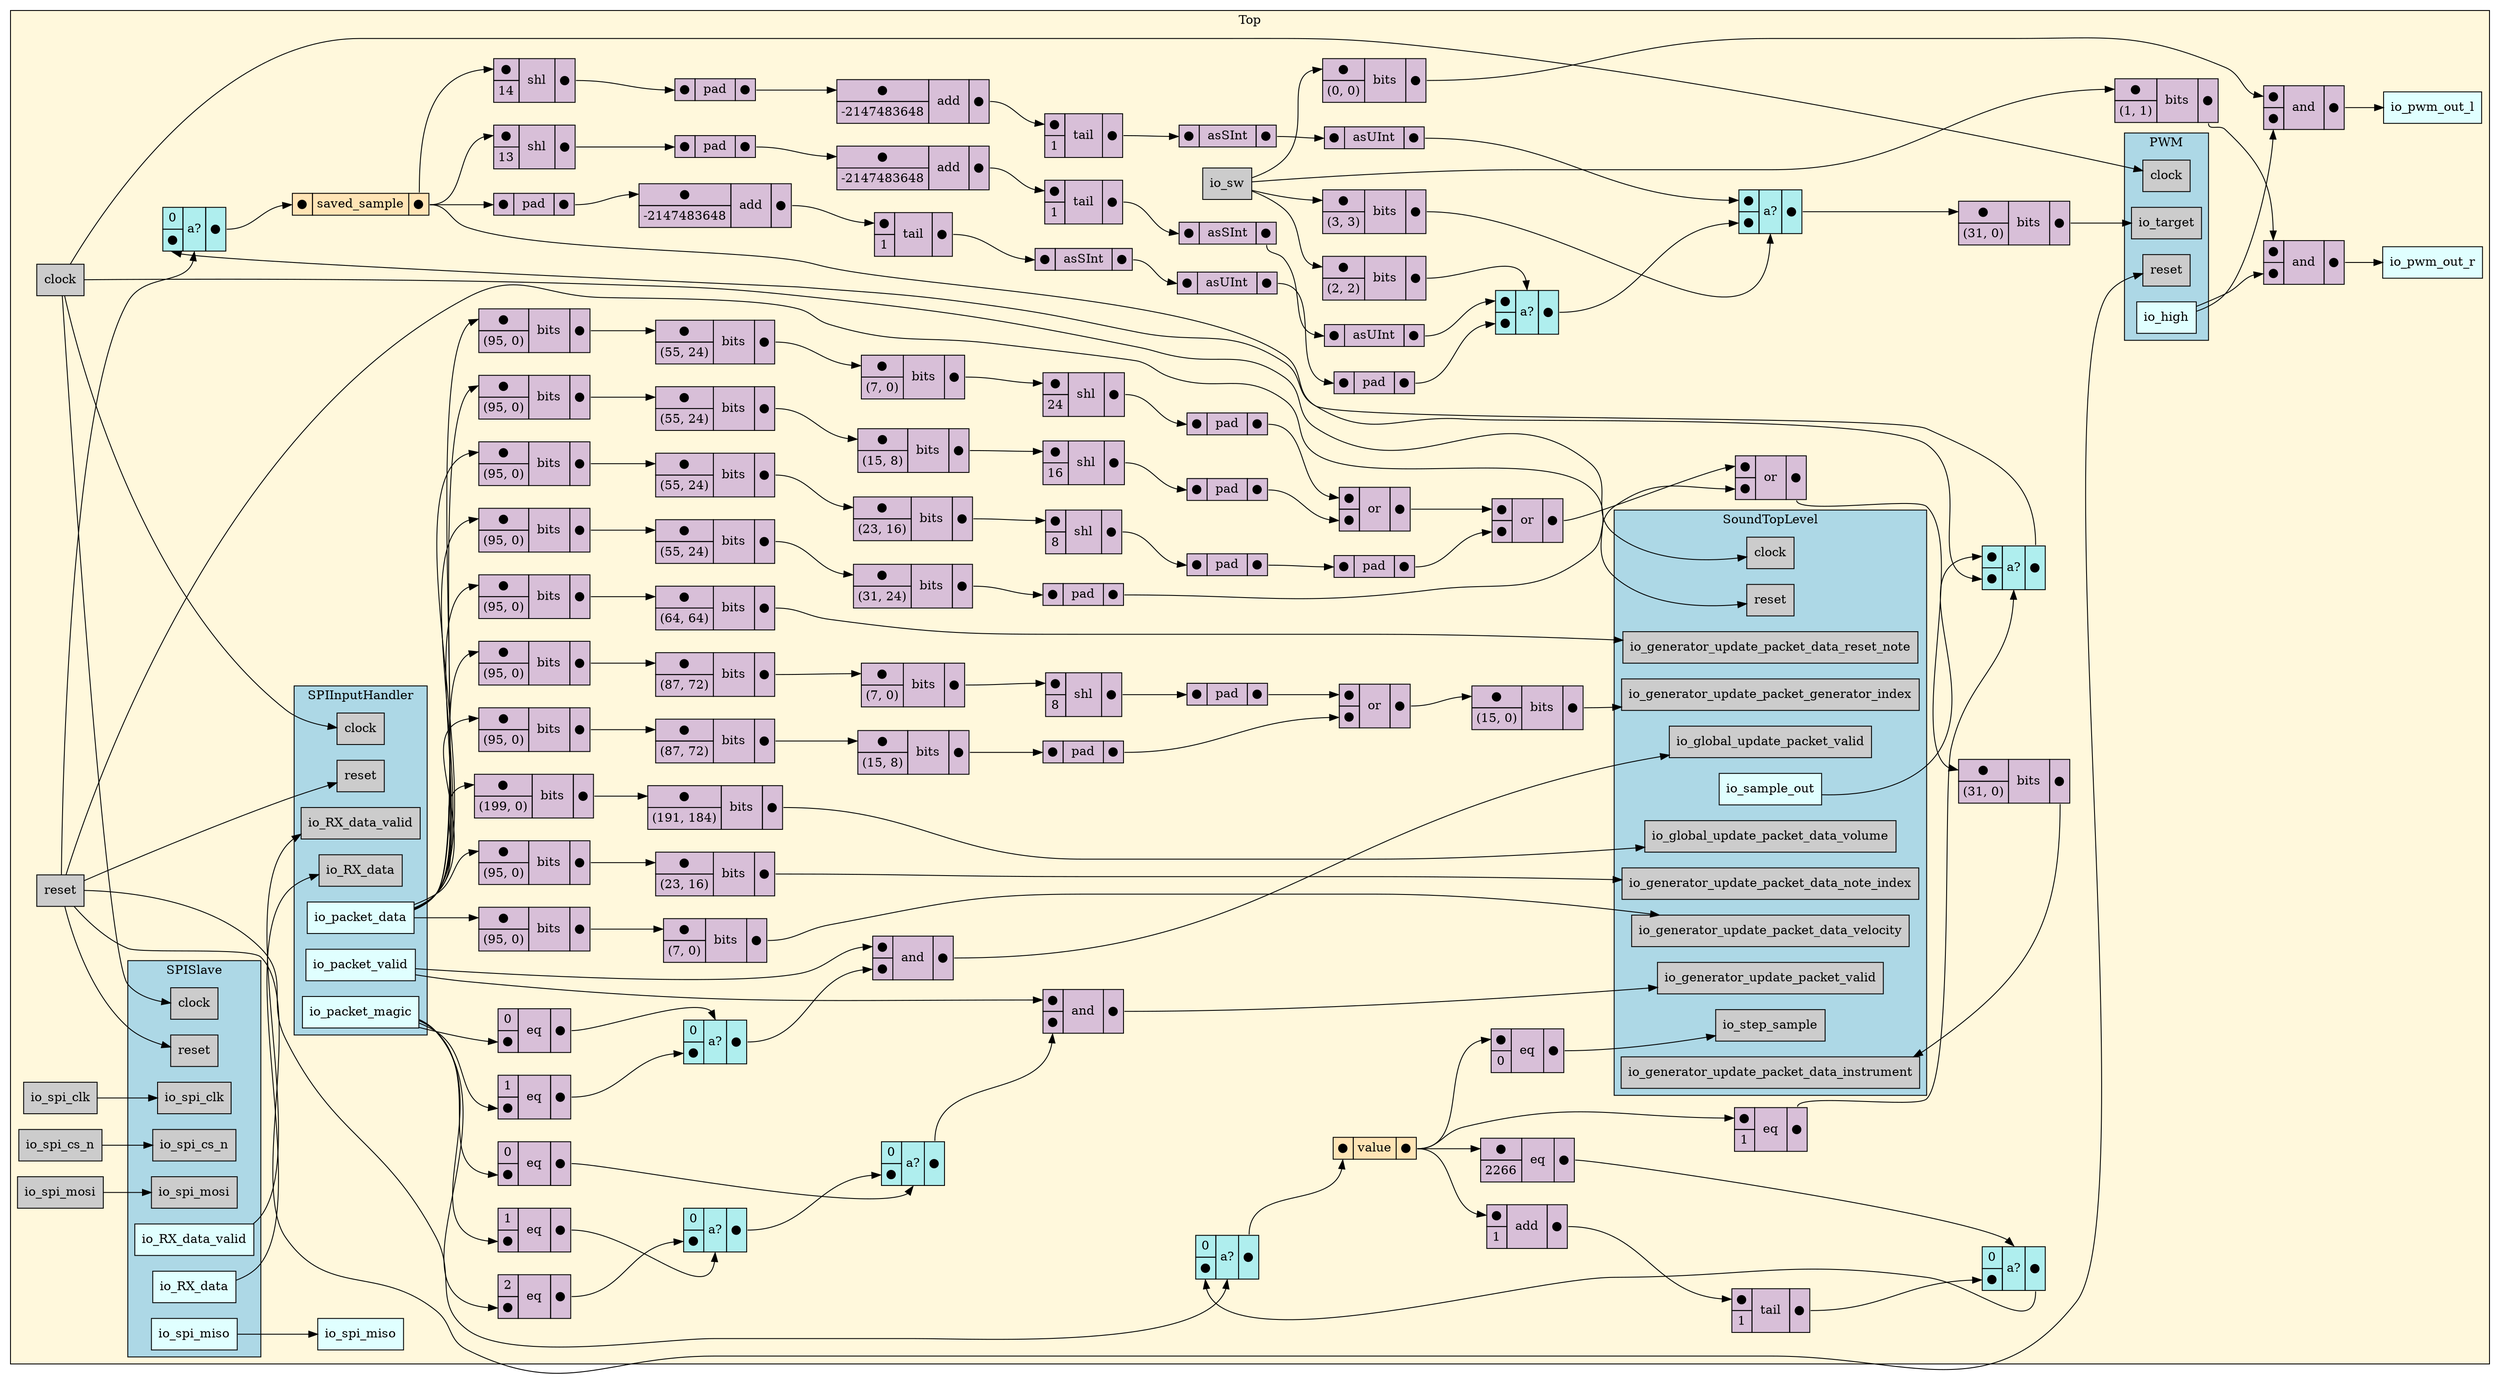 digraph Top {
stylesheet = "styles.css"
rankdir="LR" 

subgraph cluster_Top {
  label="Top"
  URL=""
  bgcolor="#FFF8DC"
  cluster_Top_clock [shape = "rectangle" style="filled" fillcolor="#CCCCCC" label="clock" rank="0"]
     
cluster_Top_reset [shape = "rectangle" style="filled" fillcolor="#CCCCCC" label="reset" rank="0"]
     
cluster_Top_io_spi_mosi [shape = "rectangle" style="filled" fillcolor="#CCCCCC" label="io_spi_mosi" rank="0"]
     
cluster_Top_io_spi_clk [shape = "rectangle" style="filled" fillcolor="#CCCCCC" label="io_spi_clk" rank="0"]
     
cluster_Top_io_spi_cs_n [shape = "rectangle" style="filled" fillcolor="#CCCCCC" label="io_spi_cs_n" rank="0"]
     
cluster_Top_io_sw [shape = "rectangle" style="filled" fillcolor="#CCCCCC" label="io_sw" rank="0"]
     
cluster_Top_io_spi_miso [shape = "rectangle" style="filled" fillcolor="#E0FFFF" label="io_spi_miso" rank="1000"]
     
cluster_Top_io_pwm_out_l [shape = "rectangle" style="filled" fillcolor="#E0FFFF" label="io_pwm_out_l" rank="1000"]
     
cluster_Top_io_pwm_out_r [shape = "rectangle" style="filled" fillcolor="#E0FFFF" label="io_pwm_out_r" rank="1000"]
     

subgraph cluster_Top_SoundTopLevel {
  label="SoundTopLevel"
  URL="SoundTopLevel.dot.svg"
  bgcolor="#ADD8E6"
  cluster_Top_SoundTopLevel_clock [shape = "rectangle" style="filled" fillcolor="#CCCCCC" label="clock" rank="0"]
     
cluster_Top_SoundTopLevel_reset [shape = "rectangle" style="filled" fillcolor="#CCCCCC" label="reset" rank="0"]
     
cluster_Top_SoundTopLevel_io_generator_update_packet_valid [shape = "rectangle" style="filled" fillcolor="#CCCCCC" label="io_generator_update_packet_valid" rank="0"]
     
cluster_Top_SoundTopLevel_io_generator_update_packet_generator_index [shape = "rectangle" style="filled" fillcolor="#CCCCCC" label="io_generator_update_packet_generator_index" rank="0"]
     
cluster_Top_SoundTopLevel_io_generator_update_packet_data_reset_note [shape = "rectangle" style="filled" fillcolor="#CCCCCC" label="io_generator_update_packet_data_reset_note" rank="0"]
     
cluster_Top_SoundTopLevel_io_generator_update_packet_data_instrument [shape = "rectangle" style="filled" fillcolor="#CCCCCC" label="io_generator_update_packet_data_instrument" rank="0"]
     
cluster_Top_SoundTopLevel_io_generator_update_packet_data_note_index [shape = "rectangle" style="filled" fillcolor="#CCCCCC" label="io_generator_update_packet_data_note_index" rank="0"]
     
cluster_Top_SoundTopLevel_io_generator_update_packet_data_velocity [shape = "rectangle" style="filled" fillcolor="#CCCCCC" label="io_generator_update_packet_data_velocity" rank="0"]
     
cluster_Top_SoundTopLevel_io_global_update_packet_valid [shape = "rectangle" style="filled" fillcolor="#CCCCCC" label="io_global_update_packet_valid" rank="0"]
     
cluster_Top_SoundTopLevel_io_global_update_packet_data_volume [shape = "rectangle" style="filled" fillcolor="#CCCCCC" label="io_global_update_packet_data_volume" rank="0"]
     
cluster_Top_SoundTopLevel_io_step_sample [shape = "rectangle" style="filled" fillcolor="#CCCCCC" label="io_step_sample" rank="0"]
     
cluster_Top_SoundTopLevel_io_sample_out [shape = "rectangle" style="filled" fillcolor="#E0FFFF" label="io_sample_out" rank="1000"]
     

subgraph cluster_Top_SoundTopLevel_Adder {
  label="Adder"
  URL="Adder.dot.svg"
  bgcolor="#FFB6C1"
  

  
  
  
}
     

subgraph cluster_Top_SoundTopLevel_Generator {
  label="Generator"
  URL="Generator.dot.svg"
  bgcolor="#FFB6C1"
  

  
  
  
}
     

subgraph cluster_Top_SoundTopLevel_Generator_1 {
  label="Generator_1"
  URL="Generator.dot.svg"
  bgcolor="#FFB6C1"
  

  
  
  
}
     

subgraph cluster_Top_SoundTopLevel_Generator_2 {
  label="Generator_2"
  URL="Generator.dot.svg"
  bgcolor="#FFB6C1"
  

  
  
  
}
     

subgraph cluster_Top_SoundTopLevel_Generator_3 {
  label="Generator_3"
  URL="Generator.dot.svg"
  bgcolor="#FFB6C1"
  

  
  
  
}
     

subgraph cluster_Top_SoundTopLevel_Generator_4 {
  label="Generator_4"
  URL="Generator.dot.svg"
  bgcolor="#FFB6C1"
  

  
  
  
}
     

subgraph cluster_Top_SoundTopLevel_Generator_5 {
  label="Generator_5"
  URL="Generator.dot.svg"
  bgcolor="#FFB6C1"
  

  
  
  
}
     

subgraph cluster_Top_SoundTopLevel_Generator_6 {
  label="Generator_6"
  URL="Generator.dot.svg"
  bgcolor="#FFB6C1"
  

  
  
  
}
     

subgraph cluster_Top_SoundTopLevel_Generator_7 {
  label="Generator_7"
  URL="Generator.dot.svg"
  bgcolor="#FFB6C1"
  

  
  
  
}
     

  
  
  
}
     

subgraph cluster_Top_SPISlave {
  label="SPISlave"
  URL="SPISlave.dot.svg"
  bgcolor="#ADD8E6"
  cluster_Top_SPISlave_clock [shape = "rectangle" style="filled" fillcolor="#CCCCCC" label="clock" rank="0"]
     
cluster_Top_SPISlave_reset [shape = "rectangle" style="filled" fillcolor="#CCCCCC" label="reset" rank="0"]
     
cluster_Top_SPISlave_io_spi_mosi [shape = "rectangle" style="filled" fillcolor="#CCCCCC" label="io_spi_mosi" rank="0"]
     
cluster_Top_SPISlave_io_spi_clk [shape = "rectangle" style="filled" fillcolor="#CCCCCC" label="io_spi_clk" rank="0"]
     
cluster_Top_SPISlave_io_spi_cs_n [shape = "rectangle" style="filled" fillcolor="#CCCCCC" label="io_spi_cs_n" rank="0"]
     
cluster_Top_SPISlave_io_RX_data_valid [shape = "rectangle" style="filled" fillcolor="#E0FFFF" label="io_RX_data_valid" rank="1000"]
     
cluster_Top_SPISlave_io_RX_data [shape = "rectangle" style="filled" fillcolor="#E0FFFF" label="io_RX_data" rank="1000"]
     
cluster_Top_SPISlave_io_spi_miso [shape = "rectangle" style="filled" fillcolor="#E0FFFF" label="io_spi_miso" rank="1000"]
     

subgraph cluster_Top_SPISlave_spi {
  label="spi"
  URL="SPI_Slave_nandland.dot.svg"
  bgcolor="#FFB6C1"
  

  
  
  
}
     

  
  
  
}
     

subgraph cluster_Top_SPIInputHandler {
  label="SPIInputHandler"
  URL="SPIInputHandler.dot.svg"
  bgcolor="#ADD8E6"
  cluster_Top_SPIInputHandler_clock [shape = "rectangle" style="filled" fillcolor="#CCCCCC" label="clock" rank="0"]
     
cluster_Top_SPIInputHandler_reset [shape = "rectangle" style="filled" fillcolor="#CCCCCC" label="reset" rank="0"]
     
cluster_Top_SPIInputHandler_io_RX_data [shape = "rectangle" style="filled" fillcolor="#CCCCCC" label="io_RX_data" rank="0"]
     
cluster_Top_SPIInputHandler_io_RX_data_valid [shape = "rectangle" style="filled" fillcolor="#CCCCCC" label="io_RX_data_valid" rank="0"]
     
cluster_Top_SPIInputHandler_io_packet_valid [shape = "rectangle" style="filled" fillcolor="#E0FFFF" label="io_packet_valid" rank="1000"]
     
cluster_Top_SPIInputHandler_io_packet_magic [shape = "rectangle" style="filled" fillcolor="#E0FFFF" label="io_packet_magic" rank="1000"]
     
cluster_Top_SPIInputHandler_io_packet_data [shape = "rectangle" style="filled" fillcolor="#E0FFFF" label="io_packet_data" rank="1000"]
     

  
  
  
}
     

subgraph cluster_Top_PWM {
  label="PWM"
  URL="PWM.dot.svg"
  bgcolor="#ADD8E6"
  cluster_Top_PWM_clock [shape = "rectangle" style="filled" fillcolor="#CCCCCC" label="clock" rank="0"]
     
cluster_Top_PWM_reset [shape = "rectangle" style="filled" fillcolor="#CCCCCC" label="reset" rank="0"]
     
cluster_Top_PWM_io_target [shape = "rectangle" style="filled" fillcolor="#CCCCCC" label="io_target" rank="0"]
     
cluster_Top_PWM_io_high [shape = "rectangle" style="filled" fillcolor="#E0FFFF" label="io_high" rank="1000"]
     

  
  
  
}
     
struct_cluster_Top_saved_sample [shape="plaintext" label=<
<TABLE BORDER="0" CELLBORDER="1" CELLSPACING="0" CELLPADDING="4" BGCOLOR="#FFE4B5">
  <TR>
    <TD PORT="in">&#x25cf;</TD>
    <TD>saved_sample</TD>
    <TD PORT="out">&#x25cf;</TD>
  </TR>
</TABLE>>];
struct_cluster_Top_value [shape="plaintext" label=<
<TABLE BORDER="0" CELLBORDER="1" CELLSPACING="0" CELLPADDING="4" BGCOLOR="#FFE4B5">
  <TR>
    <TD PORT="in">&#x25cf;</TD>
    <TD>value</TD>
    <TD PORT="out">&#x25cf;</TD>
  </TR>
</TABLE>>];

op_and_185 [shape = "plaintext" label=<
<TABLE BORDER="0" CELLBORDER="1" CELLSPACING="0" CELLPADDING="4" BGCOLOR="#D8BFD8">
  <TR>
    <TD PORT="in1">&#x25cf;</TD>
    <TD ROWSPAN="2" > and </TD>
    <TD ROWSPAN="2" PORT="out">&#x25cf;</TD>
  </TR>
  <TR>
    <TD PORT="in2">&#x25cf;</TD>
  </TR>
</TABLE>>];
       

op_bits_186 [shape = "plaintext" label=<
<TABLE BORDER="0" CELLBORDER="1" CELLSPACING="0" CELLPADDING="4" BGCOLOR="#D8BFD8">
  <TR>
    <TD PORT="in1">&#x25cf;</TD>
    <TD ROWSPAN="2" > bits </TD>
    <TD ROWSPAN="2" PORT="out">&#x25cf;</TD>
  </TR>
  <TR>
    <TD>(0, 0)</TD>
  </TR>
</TABLE>>];
       

op_and_187 [shape = "plaintext" label=<
<TABLE BORDER="0" CELLBORDER="1" CELLSPACING="0" CELLPADDING="4" BGCOLOR="#D8BFD8">
  <TR>
    <TD PORT="in1">&#x25cf;</TD>
    <TD ROWSPAN="2" > and </TD>
    <TD ROWSPAN="2" PORT="out">&#x25cf;</TD>
  </TR>
  <TR>
    <TD PORT="in2">&#x25cf;</TD>
  </TR>
</TABLE>>];
       

op_bits_188 [shape = "plaintext" label=<
<TABLE BORDER="0" CELLBORDER="1" CELLSPACING="0" CELLPADDING="4" BGCOLOR="#D8BFD8">
  <TR>
    <TD PORT="in1">&#x25cf;</TD>
    <TD ROWSPAN="2" > bits </TD>
    <TD ROWSPAN="2" PORT="out">&#x25cf;</TD>
  </TR>
  <TR>
    <TD>(1, 1)</TD>
  </TR>
</TABLE>>];
       

op_and_189 [shape = "plaintext" label=<
<TABLE BORDER="0" CELLBORDER="1" CELLSPACING="0" CELLPADDING="4" BGCOLOR="#D8BFD8">
  <TR>
    <TD PORT="in1">&#x25cf;</TD>
    <TD ROWSPAN="2" > and </TD>
    <TD ROWSPAN="2" PORT="out">&#x25cf;</TD>
  </TR>
  <TR>
    <TD PORT="in2">&#x25cf;</TD>
  </TR>
</TABLE>>];
       

mux_496150690 [shape = "plaintext" label=<
<TABLE BORDER="0" CELLBORDER="1" CELLSPACING="0" CELLPADDING="4" BGCOLOR="#AFEEEE">
  <TR>
    <TD PORT="in1">0</TD>
    <TD ROWSPAN="2" PORT="select">a?</TD>
    <TD ROWSPAN="2" PORT="out">&#x25cf;</TD>
  </TR>
  <TR>
    <TD PORT="in2">&#x25cf;</TD>
  </TR>
</TABLE>>];
       

op_eq_190 [shape = "plaintext" label=<
<TABLE BORDER="0" CELLBORDER="1" CELLSPACING="0" CELLPADDING="4" BGCOLOR="#D8BFD8">
  <TR>
    <TD PORT="in1">0</TD>
    <TD ROWSPAN="2" > eq </TD>
    <TD ROWSPAN="2" PORT="out">&#x25cf;</TD>
  </TR>
  <TR>
    <TD PORT="in2">&#x25cf;</TD>
  </TR>
</TABLE>>];
       

mux_1556367501 [shape = "plaintext" label=<
<TABLE BORDER="0" CELLBORDER="1" CELLSPACING="0" CELLPADDING="4" BGCOLOR="#AFEEEE">
  <TR>
    <TD PORT="in1">0</TD>
    <TD ROWSPAN="2" PORT="select">a?</TD>
    <TD ROWSPAN="2" PORT="out">&#x25cf;</TD>
  </TR>
  <TR>
    <TD PORT="in2">&#x25cf;</TD>
  </TR>
</TABLE>>];
       

op_eq_191 [shape = "plaintext" label=<
<TABLE BORDER="0" CELLBORDER="1" CELLSPACING="0" CELLPADDING="4" BGCOLOR="#D8BFD8">
  <TR>
    <TD PORT="in1">1</TD>
    <TD ROWSPAN="2" > eq </TD>
    <TD ROWSPAN="2" PORT="out">&#x25cf;</TD>
  </TR>
  <TR>
    <TD PORT="in2">&#x25cf;</TD>
  </TR>
</TABLE>>];
       

op_eq_192 [shape = "plaintext" label=<
<TABLE BORDER="0" CELLBORDER="1" CELLSPACING="0" CELLPADDING="4" BGCOLOR="#D8BFD8">
  <TR>
    <TD PORT="in1">2</TD>
    <TD ROWSPAN="2" > eq </TD>
    <TD ROWSPAN="2" PORT="out">&#x25cf;</TD>
  </TR>
  <TR>
    <TD PORT="in2">&#x25cf;</TD>
  </TR>
</TABLE>>];
       

op_bits_193 [shape = "plaintext" label=<
<TABLE BORDER="0" CELLBORDER="1" CELLSPACING="0" CELLPADDING="4" BGCOLOR="#D8BFD8">
  <TR>
    <TD PORT="in1">&#x25cf;</TD>
    <TD ROWSPAN="2" > bits </TD>
    <TD ROWSPAN="2" PORT="out">&#x25cf;</TD>
  </TR>
  <TR>
    <TD>(15, 0)</TD>
  </TR>
</TABLE>>];
       

op_or_194 [shape = "plaintext" label=<
<TABLE BORDER="0" CELLBORDER="1" CELLSPACING="0" CELLPADDING="4" BGCOLOR="#D8BFD8">
  <TR>
    <TD PORT="in1">&#x25cf;</TD>
    <TD ROWSPAN="2" > or </TD>
    <TD ROWSPAN="2" PORT="out">&#x25cf;</TD>
  </TR>
  <TR>
    <TD PORT="in2">&#x25cf;</TD>
  </TR>
</TABLE>>];
       

op_pad_195 [shape = "plaintext" label=<
<TABLE BORDER="0" CELLBORDER="1" CELLSPACING="0" CELLPADDING="4" BGCOLOR="#D8BFD8">
  <TR>
    <TD PORT="in1">&#x25cf;</TD>
    <TD > pad </TD>
    <TD PORT="out">&#x25cf;</TD>
  </TR>
</TABLE>>];
       

op_shl_196 [shape = "plaintext" label=<
<TABLE BORDER="0" CELLBORDER="1" CELLSPACING="0" CELLPADDING="4" BGCOLOR="#D8BFD8">
  <TR>
    <TD PORT="in1">&#x25cf;</TD>
    <TD ROWSPAN="2" > shl </TD>
    <TD ROWSPAN="2" PORT="out">&#x25cf;</TD>
  </TR>
  <TR>
    <TD>8</TD>
  </TR>
</TABLE>>];
       

op_bits_197 [shape = "plaintext" label=<
<TABLE BORDER="0" CELLBORDER="1" CELLSPACING="0" CELLPADDING="4" BGCOLOR="#D8BFD8">
  <TR>
    <TD PORT="in1">&#x25cf;</TD>
    <TD ROWSPAN="2" > bits </TD>
    <TD ROWSPAN="2" PORT="out">&#x25cf;</TD>
  </TR>
  <TR>
    <TD>(7, 0)</TD>
  </TR>
</TABLE>>];
       

op_bits_198 [shape = "plaintext" label=<
<TABLE BORDER="0" CELLBORDER="1" CELLSPACING="0" CELLPADDING="4" BGCOLOR="#D8BFD8">
  <TR>
    <TD PORT="in1">&#x25cf;</TD>
    <TD ROWSPAN="2" > bits </TD>
    <TD ROWSPAN="2" PORT="out">&#x25cf;</TD>
  </TR>
  <TR>
    <TD>(87, 72)</TD>
  </TR>
</TABLE>>];
       

op_bits_199 [shape = "plaintext" label=<
<TABLE BORDER="0" CELLBORDER="1" CELLSPACING="0" CELLPADDING="4" BGCOLOR="#D8BFD8">
  <TR>
    <TD PORT="in1">&#x25cf;</TD>
    <TD ROWSPAN="2" > bits </TD>
    <TD ROWSPAN="2" PORT="out">&#x25cf;</TD>
  </TR>
  <TR>
    <TD>(95, 0)</TD>
  </TR>
</TABLE>>];
       

op_pad_200 [shape = "plaintext" label=<
<TABLE BORDER="0" CELLBORDER="1" CELLSPACING="0" CELLPADDING="4" BGCOLOR="#D8BFD8">
  <TR>
    <TD PORT="in1">&#x25cf;</TD>
    <TD > pad </TD>
    <TD PORT="out">&#x25cf;</TD>
  </TR>
</TABLE>>];
       

op_bits_201 [shape = "plaintext" label=<
<TABLE BORDER="0" CELLBORDER="1" CELLSPACING="0" CELLPADDING="4" BGCOLOR="#D8BFD8">
  <TR>
    <TD PORT="in1">&#x25cf;</TD>
    <TD ROWSPAN="2" > bits </TD>
    <TD ROWSPAN="2" PORT="out">&#x25cf;</TD>
  </TR>
  <TR>
    <TD>(15, 8)</TD>
  </TR>
</TABLE>>];
       

op_bits_202 [shape = "plaintext" label=<
<TABLE BORDER="0" CELLBORDER="1" CELLSPACING="0" CELLPADDING="4" BGCOLOR="#D8BFD8">
  <TR>
    <TD PORT="in1">&#x25cf;</TD>
    <TD ROWSPAN="2" > bits </TD>
    <TD ROWSPAN="2" PORT="out">&#x25cf;</TD>
  </TR>
  <TR>
    <TD>(87, 72)</TD>
  </TR>
</TABLE>>];
       

op_bits_203 [shape = "plaintext" label=<
<TABLE BORDER="0" CELLBORDER="1" CELLSPACING="0" CELLPADDING="4" BGCOLOR="#D8BFD8">
  <TR>
    <TD PORT="in1">&#x25cf;</TD>
    <TD ROWSPAN="2" > bits </TD>
    <TD ROWSPAN="2" PORT="out">&#x25cf;</TD>
  </TR>
  <TR>
    <TD>(95, 0)</TD>
  </TR>
</TABLE>>];
       

op_bits_204 [shape = "plaintext" label=<
<TABLE BORDER="0" CELLBORDER="1" CELLSPACING="0" CELLPADDING="4" BGCOLOR="#D8BFD8">
  <TR>
    <TD PORT="in1">&#x25cf;</TD>
    <TD ROWSPAN="2" > bits </TD>
    <TD ROWSPAN="2" PORT="out">&#x25cf;</TD>
  </TR>
  <TR>
    <TD>(64, 64)</TD>
  </TR>
</TABLE>>];
       

op_bits_205 [shape = "plaintext" label=<
<TABLE BORDER="0" CELLBORDER="1" CELLSPACING="0" CELLPADDING="4" BGCOLOR="#D8BFD8">
  <TR>
    <TD PORT="in1">&#x25cf;</TD>
    <TD ROWSPAN="2" > bits </TD>
    <TD ROWSPAN="2" PORT="out">&#x25cf;</TD>
  </TR>
  <TR>
    <TD>(95, 0)</TD>
  </TR>
</TABLE>>];
       

op_bits_206 [shape = "plaintext" label=<
<TABLE BORDER="0" CELLBORDER="1" CELLSPACING="0" CELLPADDING="4" BGCOLOR="#D8BFD8">
  <TR>
    <TD PORT="in1">&#x25cf;</TD>
    <TD ROWSPAN="2" > bits </TD>
    <TD ROWSPAN="2" PORT="out">&#x25cf;</TD>
  </TR>
  <TR>
    <TD>(31, 0)</TD>
  </TR>
</TABLE>>];
       

op_or_207 [shape = "plaintext" label=<
<TABLE BORDER="0" CELLBORDER="1" CELLSPACING="0" CELLPADDING="4" BGCOLOR="#D8BFD8">
  <TR>
    <TD PORT="in1">&#x25cf;</TD>
    <TD ROWSPAN="2" > or </TD>
    <TD ROWSPAN="2" PORT="out">&#x25cf;</TD>
  </TR>
  <TR>
    <TD PORT="in2">&#x25cf;</TD>
  </TR>
</TABLE>>];
       

op_or_208 [shape = "plaintext" label=<
<TABLE BORDER="0" CELLBORDER="1" CELLSPACING="0" CELLPADDING="4" BGCOLOR="#D8BFD8">
  <TR>
    <TD PORT="in1">&#x25cf;</TD>
    <TD ROWSPAN="2" > or </TD>
    <TD ROWSPAN="2" PORT="out">&#x25cf;</TD>
  </TR>
  <TR>
    <TD PORT="in2">&#x25cf;</TD>
  </TR>
</TABLE>>];
       

op_or_209 [shape = "plaintext" label=<
<TABLE BORDER="0" CELLBORDER="1" CELLSPACING="0" CELLPADDING="4" BGCOLOR="#D8BFD8">
  <TR>
    <TD PORT="in1">&#x25cf;</TD>
    <TD ROWSPAN="2" > or </TD>
    <TD ROWSPAN="2" PORT="out">&#x25cf;</TD>
  </TR>
  <TR>
    <TD PORT="in2">&#x25cf;</TD>
  </TR>
</TABLE>>];
       

op_pad_210 [shape = "plaintext" label=<
<TABLE BORDER="0" CELLBORDER="1" CELLSPACING="0" CELLPADDING="4" BGCOLOR="#D8BFD8">
  <TR>
    <TD PORT="in1">&#x25cf;</TD>
    <TD > pad </TD>
    <TD PORT="out">&#x25cf;</TD>
  </TR>
</TABLE>>];
       

op_shl_211 [shape = "plaintext" label=<
<TABLE BORDER="0" CELLBORDER="1" CELLSPACING="0" CELLPADDING="4" BGCOLOR="#D8BFD8">
  <TR>
    <TD PORT="in1">&#x25cf;</TD>
    <TD ROWSPAN="2" > shl </TD>
    <TD ROWSPAN="2" PORT="out">&#x25cf;</TD>
  </TR>
  <TR>
    <TD>24</TD>
  </TR>
</TABLE>>];
       

op_bits_212 [shape = "plaintext" label=<
<TABLE BORDER="0" CELLBORDER="1" CELLSPACING="0" CELLPADDING="4" BGCOLOR="#D8BFD8">
  <TR>
    <TD PORT="in1">&#x25cf;</TD>
    <TD ROWSPAN="2" > bits </TD>
    <TD ROWSPAN="2" PORT="out">&#x25cf;</TD>
  </TR>
  <TR>
    <TD>(7, 0)</TD>
  </TR>
</TABLE>>];
       

op_bits_213 [shape = "plaintext" label=<
<TABLE BORDER="0" CELLBORDER="1" CELLSPACING="0" CELLPADDING="4" BGCOLOR="#D8BFD8">
  <TR>
    <TD PORT="in1">&#x25cf;</TD>
    <TD ROWSPAN="2" > bits </TD>
    <TD ROWSPAN="2" PORT="out">&#x25cf;</TD>
  </TR>
  <TR>
    <TD>(55, 24)</TD>
  </TR>
</TABLE>>];
       

op_bits_214 [shape = "plaintext" label=<
<TABLE BORDER="0" CELLBORDER="1" CELLSPACING="0" CELLPADDING="4" BGCOLOR="#D8BFD8">
  <TR>
    <TD PORT="in1">&#x25cf;</TD>
    <TD ROWSPAN="2" > bits </TD>
    <TD ROWSPAN="2" PORT="out">&#x25cf;</TD>
  </TR>
  <TR>
    <TD>(95, 0)</TD>
  </TR>
</TABLE>>];
       

op_pad_215 [shape = "plaintext" label=<
<TABLE BORDER="0" CELLBORDER="1" CELLSPACING="0" CELLPADDING="4" BGCOLOR="#D8BFD8">
  <TR>
    <TD PORT="in1">&#x25cf;</TD>
    <TD > pad </TD>
    <TD PORT="out">&#x25cf;</TD>
  </TR>
</TABLE>>];
       

op_shl_216 [shape = "plaintext" label=<
<TABLE BORDER="0" CELLBORDER="1" CELLSPACING="0" CELLPADDING="4" BGCOLOR="#D8BFD8">
  <TR>
    <TD PORT="in1">&#x25cf;</TD>
    <TD ROWSPAN="2" > shl </TD>
    <TD ROWSPAN="2" PORT="out">&#x25cf;</TD>
  </TR>
  <TR>
    <TD>16</TD>
  </TR>
</TABLE>>];
       

op_bits_217 [shape = "plaintext" label=<
<TABLE BORDER="0" CELLBORDER="1" CELLSPACING="0" CELLPADDING="4" BGCOLOR="#D8BFD8">
  <TR>
    <TD PORT="in1">&#x25cf;</TD>
    <TD ROWSPAN="2" > bits </TD>
    <TD ROWSPAN="2" PORT="out">&#x25cf;</TD>
  </TR>
  <TR>
    <TD>(15, 8)</TD>
  </TR>
</TABLE>>];
       

op_bits_218 [shape = "plaintext" label=<
<TABLE BORDER="0" CELLBORDER="1" CELLSPACING="0" CELLPADDING="4" BGCOLOR="#D8BFD8">
  <TR>
    <TD PORT="in1">&#x25cf;</TD>
    <TD ROWSPAN="2" > bits </TD>
    <TD ROWSPAN="2" PORT="out">&#x25cf;</TD>
  </TR>
  <TR>
    <TD>(55, 24)</TD>
  </TR>
</TABLE>>];
       

op_bits_219 [shape = "plaintext" label=<
<TABLE BORDER="0" CELLBORDER="1" CELLSPACING="0" CELLPADDING="4" BGCOLOR="#D8BFD8">
  <TR>
    <TD PORT="in1">&#x25cf;</TD>
    <TD ROWSPAN="2" > bits </TD>
    <TD ROWSPAN="2" PORT="out">&#x25cf;</TD>
  </TR>
  <TR>
    <TD>(95, 0)</TD>
  </TR>
</TABLE>>];
       

op_pad_220 [shape = "plaintext" label=<
<TABLE BORDER="0" CELLBORDER="1" CELLSPACING="0" CELLPADDING="4" BGCOLOR="#D8BFD8">
  <TR>
    <TD PORT="in1">&#x25cf;</TD>
    <TD > pad </TD>
    <TD PORT="out">&#x25cf;</TD>
  </TR>
</TABLE>>];
       

op_pad_221 [shape = "plaintext" label=<
<TABLE BORDER="0" CELLBORDER="1" CELLSPACING="0" CELLPADDING="4" BGCOLOR="#D8BFD8">
  <TR>
    <TD PORT="in1">&#x25cf;</TD>
    <TD > pad </TD>
    <TD PORT="out">&#x25cf;</TD>
  </TR>
</TABLE>>];
       

op_shl_222 [shape = "plaintext" label=<
<TABLE BORDER="0" CELLBORDER="1" CELLSPACING="0" CELLPADDING="4" BGCOLOR="#D8BFD8">
  <TR>
    <TD PORT="in1">&#x25cf;</TD>
    <TD ROWSPAN="2" > shl </TD>
    <TD ROWSPAN="2" PORT="out">&#x25cf;</TD>
  </TR>
  <TR>
    <TD>8</TD>
  </TR>
</TABLE>>];
       

op_bits_223 [shape = "plaintext" label=<
<TABLE BORDER="0" CELLBORDER="1" CELLSPACING="0" CELLPADDING="4" BGCOLOR="#D8BFD8">
  <TR>
    <TD PORT="in1">&#x25cf;</TD>
    <TD ROWSPAN="2" > bits </TD>
    <TD ROWSPAN="2" PORT="out">&#x25cf;</TD>
  </TR>
  <TR>
    <TD>(23, 16)</TD>
  </TR>
</TABLE>>];
       

op_bits_224 [shape = "plaintext" label=<
<TABLE BORDER="0" CELLBORDER="1" CELLSPACING="0" CELLPADDING="4" BGCOLOR="#D8BFD8">
  <TR>
    <TD PORT="in1">&#x25cf;</TD>
    <TD ROWSPAN="2" > bits </TD>
    <TD ROWSPAN="2" PORT="out">&#x25cf;</TD>
  </TR>
  <TR>
    <TD>(55, 24)</TD>
  </TR>
</TABLE>>];
       

op_bits_225 [shape = "plaintext" label=<
<TABLE BORDER="0" CELLBORDER="1" CELLSPACING="0" CELLPADDING="4" BGCOLOR="#D8BFD8">
  <TR>
    <TD PORT="in1">&#x25cf;</TD>
    <TD ROWSPAN="2" > bits </TD>
    <TD ROWSPAN="2" PORT="out">&#x25cf;</TD>
  </TR>
  <TR>
    <TD>(95, 0)</TD>
  </TR>
</TABLE>>];
       

op_pad_226 [shape = "plaintext" label=<
<TABLE BORDER="0" CELLBORDER="1" CELLSPACING="0" CELLPADDING="4" BGCOLOR="#D8BFD8">
  <TR>
    <TD PORT="in1">&#x25cf;</TD>
    <TD > pad </TD>
    <TD PORT="out">&#x25cf;</TD>
  </TR>
</TABLE>>];
       

op_bits_227 [shape = "plaintext" label=<
<TABLE BORDER="0" CELLBORDER="1" CELLSPACING="0" CELLPADDING="4" BGCOLOR="#D8BFD8">
  <TR>
    <TD PORT="in1">&#x25cf;</TD>
    <TD ROWSPAN="2" > bits </TD>
    <TD ROWSPAN="2" PORT="out">&#x25cf;</TD>
  </TR>
  <TR>
    <TD>(31, 24)</TD>
  </TR>
</TABLE>>];
       

op_bits_228 [shape = "plaintext" label=<
<TABLE BORDER="0" CELLBORDER="1" CELLSPACING="0" CELLPADDING="4" BGCOLOR="#D8BFD8">
  <TR>
    <TD PORT="in1">&#x25cf;</TD>
    <TD ROWSPAN="2" > bits </TD>
    <TD ROWSPAN="2" PORT="out">&#x25cf;</TD>
  </TR>
  <TR>
    <TD>(55, 24)</TD>
  </TR>
</TABLE>>];
       

op_bits_229 [shape = "plaintext" label=<
<TABLE BORDER="0" CELLBORDER="1" CELLSPACING="0" CELLPADDING="4" BGCOLOR="#D8BFD8">
  <TR>
    <TD PORT="in1">&#x25cf;</TD>
    <TD ROWSPAN="2" > bits </TD>
    <TD ROWSPAN="2" PORT="out">&#x25cf;</TD>
  </TR>
  <TR>
    <TD>(95, 0)</TD>
  </TR>
</TABLE>>];
       

op_bits_230 [shape = "plaintext" label=<
<TABLE BORDER="0" CELLBORDER="1" CELLSPACING="0" CELLPADDING="4" BGCOLOR="#D8BFD8">
  <TR>
    <TD PORT="in1">&#x25cf;</TD>
    <TD ROWSPAN="2" > bits </TD>
    <TD ROWSPAN="2" PORT="out">&#x25cf;</TD>
  </TR>
  <TR>
    <TD>(23, 16)</TD>
  </TR>
</TABLE>>];
       

op_bits_231 [shape = "plaintext" label=<
<TABLE BORDER="0" CELLBORDER="1" CELLSPACING="0" CELLPADDING="4" BGCOLOR="#D8BFD8">
  <TR>
    <TD PORT="in1">&#x25cf;</TD>
    <TD ROWSPAN="2" > bits </TD>
    <TD ROWSPAN="2" PORT="out">&#x25cf;</TD>
  </TR>
  <TR>
    <TD>(95, 0)</TD>
  </TR>
</TABLE>>];
       

op_bits_232 [shape = "plaintext" label=<
<TABLE BORDER="0" CELLBORDER="1" CELLSPACING="0" CELLPADDING="4" BGCOLOR="#D8BFD8">
  <TR>
    <TD PORT="in1">&#x25cf;</TD>
    <TD ROWSPAN="2" > bits </TD>
    <TD ROWSPAN="2" PORT="out">&#x25cf;</TD>
  </TR>
  <TR>
    <TD>(7, 0)</TD>
  </TR>
</TABLE>>];
       

op_bits_233 [shape = "plaintext" label=<
<TABLE BORDER="0" CELLBORDER="1" CELLSPACING="0" CELLPADDING="4" BGCOLOR="#D8BFD8">
  <TR>
    <TD PORT="in1">&#x25cf;</TD>
    <TD ROWSPAN="2" > bits </TD>
    <TD ROWSPAN="2" PORT="out">&#x25cf;</TD>
  </TR>
  <TR>
    <TD>(95, 0)</TD>
  </TR>
</TABLE>>];
       

op_and_234 [shape = "plaintext" label=<
<TABLE BORDER="0" CELLBORDER="1" CELLSPACING="0" CELLPADDING="4" BGCOLOR="#D8BFD8">
  <TR>
    <TD PORT="in1">&#x25cf;</TD>
    <TD ROWSPAN="2" > and </TD>
    <TD ROWSPAN="2" PORT="out">&#x25cf;</TD>
  </TR>
  <TR>
    <TD PORT="in2">&#x25cf;</TD>
  </TR>
</TABLE>>];
       

mux_497241315 [shape = "plaintext" label=<
<TABLE BORDER="0" CELLBORDER="1" CELLSPACING="0" CELLPADDING="4" BGCOLOR="#AFEEEE">
  <TR>
    <TD PORT="in1">0</TD>
    <TD ROWSPAN="2" PORT="select">a?</TD>
    <TD ROWSPAN="2" PORT="out">&#x25cf;</TD>
  </TR>
  <TR>
    <TD PORT="in2">&#x25cf;</TD>
  </TR>
</TABLE>>];
       

op_eq_235 [shape = "plaintext" label=<
<TABLE BORDER="0" CELLBORDER="1" CELLSPACING="0" CELLPADDING="4" BGCOLOR="#D8BFD8">
  <TR>
    <TD PORT="in1">0</TD>
    <TD ROWSPAN="2" > eq </TD>
    <TD ROWSPAN="2" PORT="out">&#x25cf;</TD>
  </TR>
  <TR>
    <TD PORT="in2">&#x25cf;</TD>
  </TR>
</TABLE>>];
       

op_eq_236 [shape = "plaintext" label=<
<TABLE BORDER="0" CELLBORDER="1" CELLSPACING="0" CELLPADDING="4" BGCOLOR="#D8BFD8">
  <TR>
    <TD PORT="in1">1</TD>
    <TD ROWSPAN="2" > eq </TD>
    <TD ROWSPAN="2" PORT="out">&#x25cf;</TD>
  </TR>
  <TR>
    <TD PORT="in2">&#x25cf;</TD>
  </TR>
</TABLE>>];
       

op_bits_237 [shape = "plaintext" label=<
<TABLE BORDER="0" CELLBORDER="1" CELLSPACING="0" CELLPADDING="4" BGCOLOR="#D8BFD8">
  <TR>
    <TD PORT="in1">&#x25cf;</TD>
    <TD ROWSPAN="2" > bits </TD>
    <TD ROWSPAN="2" PORT="out">&#x25cf;</TD>
  </TR>
  <TR>
    <TD>(191, 184)</TD>
  </TR>
</TABLE>>];
       

op_bits_238 [shape = "plaintext" label=<
<TABLE BORDER="0" CELLBORDER="1" CELLSPACING="0" CELLPADDING="4" BGCOLOR="#D8BFD8">
  <TR>
    <TD PORT="in1">&#x25cf;</TD>
    <TD ROWSPAN="2" > bits </TD>
    <TD ROWSPAN="2" PORT="out">&#x25cf;</TD>
  </TR>
  <TR>
    <TD>(199, 0)</TD>
  </TR>
</TABLE>>];
       

op_eq_239 [shape = "plaintext" label=<
<TABLE BORDER="0" CELLBORDER="1" CELLSPACING="0" CELLPADDING="4" BGCOLOR="#D8BFD8">
  <TR>
    <TD PORT="in1">&#x25cf;</TD>
    <TD ROWSPAN="2" > eq </TD>
    <TD ROWSPAN="2" PORT="out">&#x25cf;</TD>
  </TR>
  <TR>
    <TD PORT="in2">0</TD>
  </TR>
</TABLE>>];
       

mux_2025095639 [shape = "plaintext" label=<
<TABLE BORDER="0" CELLBORDER="1" CELLSPACING="0" CELLPADDING="4" BGCOLOR="#AFEEEE">
  <TR>
    <TD PORT="in1">0</TD>
    <TD ROWSPAN="2" PORT="select">a?</TD>
    <TD ROWSPAN="2" PORT="out">&#x25cf;</TD>
  </TR>
  <TR>
    <TD PORT="in2">&#x25cf;</TD>
  </TR>
</TABLE>>];
       

mux_1192622225 [shape = "plaintext" label=<
<TABLE BORDER="0" CELLBORDER="1" CELLSPACING="0" CELLPADDING="4" BGCOLOR="#AFEEEE">
  <TR>
    <TD PORT="in1">&#x25cf;</TD>
    <TD ROWSPAN="2" PORT="select">a?</TD>
    <TD ROWSPAN="2" PORT="out">&#x25cf;</TD>
  </TR>
  <TR>
    <TD PORT="in2">&#x25cf;</TD>
  </TR>
</TABLE>>];
       

op_eq_240 [shape = "plaintext" label=<
<TABLE BORDER="0" CELLBORDER="1" CELLSPACING="0" CELLPADDING="4" BGCOLOR="#D8BFD8">
  <TR>
    <TD PORT="in1">&#x25cf;</TD>
    <TD ROWSPAN="2" > eq </TD>
    <TD ROWSPAN="2" PORT="out">&#x25cf;</TD>
  </TR>
  <TR>
    <TD PORT="in2">1</TD>
  </TR>
</TABLE>>];
       

mux_2027078114 [shape = "plaintext" label=<
<TABLE BORDER="0" CELLBORDER="1" CELLSPACING="0" CELLPADDING="4" BGCOLOR="#AFEEEE">
  <TR>
    <TD PORT="in1">0</TD>
    <TD ROWSPAN="2" PORT="select">a?</TD>
    <TD ROWSPAN="2" PORT="out">&#x25cf;</TD>
  </TR>
  <TR>
    <TD PORT="in2">&#x25cf;</TD>
  </TR>
</TABLE>>];
       

mux_1205904927 [shape = "plaintext" label=<
<TABLE BORDER="0" CELLBORDER="1" CELLSPACING="0" CELLPADDING="4" BGCOLOR="#AFEEEE">
  <TR>
    <TD PORT="in1">0</TD>
    <TD ROWSPAN="2" PORT="select">a?</TD>
    <TD ROWSPAN="2" PORT="out">&#x25cf;</TD>
  </TR>
  <TR>
    <TD PORT="in2">&#x25cf;</TD>
  </TR>
</TABLE>>];
       

op_eq_241 [shape = "plaintext" label=<
<TABLE BORDER="0" CELLBORDER="1" CELLSPACING="0" CELLPADDING="4" BGCOLOR="#D8BFD8">
  <TR>
    <TD PORT="in1">&#x25cf;</TD>
    <TD ROWSPAN="2" > eq </TD>
    <TD ROWSPAN="2" PORT="out">&#x25cf;</TD>
  </TR>
  <TR>
    <TD PORT="in2">2266</TD>
  </TR>
</TABLE>>];
       

op_tail_242 [shape = "plaintext" label=<
<TABLE BORDER="0" CELLBORDER="1" CELLSPACING="0" CELLPADDING="4" BGCOLOR="#D8BFD8">
  <TR>
    <TD PORT="in1">&#x25cf;</TD>
    <TD ROWSPAN="2" > tail </TD>
    <TD ROWSPAN="2" PORT="out">&#x25cf;</TD>
  </TR>
  <TR>
    <TD>1</TD>
  </TR>
</TABLE>>];
       

op_add_243 [shape = "plaintext" label=<
<TABLE BORDER="0" CELLBORDER="1" CELLSPACING="0" CELLPADDING="4" BGCOLOR="#D8BFD8">
  <TR>
    <TD PORT="in1">&#x25cf;</TD>
    <TD ROWSPAN="2" > add </TD>
    <TD ROWSPAN="2" PORT="out">&#x25cf;</TD>
  </TR>
  <TR>
    <TD PORT="in2">1</TD>
  </TR>
</TABLE>>];
       

op_bits_244 [shape = "plaintext" label=<
<TABLE BORDER="0" CELLBORDER="1" CELLSPACING="0" CELLPADDING="4" BGCOLOR="#D8BFD8">
  <TR>
    <TD PORT="in1">&#x25cf;</TD>
    <TD ROWSPAN="2" > bits </TD>
    <TD ROWSPAN="2" PORT="out">&#x25cf;</TD>
  </TR>
  <TR>
    <TD>(31, 0)</TD>
  </TR>
</TABLE>>];
       

mux_513817369 [shape = "plaintext" label=<
<TABLE BORDER="0" CELLBORDER="1" CELLSPACING="0" CELLPADDING="4" BGCOLOR="#AFEEEE">
  <TR>
    <TD PORT="in1">&#x25cf;</TD>
    <TD ROWSPAN="2" PORT="select">a?</TD>
    <TD ROWSPAN="2" PORT="out">&#x25cf;</TD>
  </TR>
  <TR>
    <TD PORT="in2">&#x25cf;</TD>
  </TR>
</TABLE>>];
       

op_bits_245 [shape = "plaintext" label=<
<TABLE BORDER="0" CELLBORDER="1" CELLSPACING="0" CELLPADDING="4" BGCOLOR="#D8BFD8">
  <TR>
    <TD PORT="in1">&#x25cf;</TD>
    <TD ROWSPAN="2" > bits </TD>
    <TD ROWSPAN="2" PORT="out">&#x25cf;</TD>
  </TR>
  <TR>
    <TD>(3, 3)</TD>
  </TR>
</TABLE>>];
       

op_asUInt_246 [shape = "plaintext" label=<
<TABLE BORDER="0" CELLBORDER="1" CELLSPACING="0" CELLPADDING="4" BGCOLOR="#D8BFD8">
  <TR>
    <TD PORT="in1">&#x25cf;</TD>
    <TD > asUInt </TD>
    <TD PORT="out">&#x25cf;</TD>
  </TR>
</TABLE>>];
       

op_asSInt_247 [shape = "plaintext" label=<
<TABLE BORDER="0" CELLBORDER="1" CELLSPACING="0" CELLPADDING="4" BGCOLOR="#D8BFD8">
  <TR>
    <TD PORT="in1">&#x25cf;</TD>
    <TD > asSInt </TD>
    <TD PORT="out">&#x25cf;</TD>
  </TR>
</TABLE>>];
       

op_tail_248 [shape = "plaintext" label=<
<TABLE BORDER="0" CELLBORDER="1" CELLSPACING="0" CELLPADDING="4" BGCOLOR="#D8BFD8">
  <TR>
    <TD PORT="in1">&#x25cf;</TD>
    <TD ROWSPAN="2" > tail </TD>
    <TD ROWSPAN="2" PORT="out">&#x25cf;</TD>
  </TR>
  <TR>
    <TD>1</TD>
  </TR>
</TABLE>>];
       

op_add_249 [shape = "plaintext" label=<
<TABLE BORDER="0" CELLBORDER="1" CELLSPACING="0" CELLPADDING="4" BGCOLOR="#D8BFD8">
  <TR>
    <TD PORT="in1">&#x25cf;</TD>
    <TD ROWSPAN="2" > add </TD>
    <TD ROWSPAN="2" PORT="out">&#x25cf;</TD>
  </TR>
  <TR>
    <TD PORT="in2">-2147483648</TD>
  </TR>
</TABLE>>];
       

op_pad_250 [shape = "plaintext" label=<
<TABLE BORDER="0" CELLBORDER="1" CELLSPACING="0" CELLPADDING="4" BGCOLOR="#D8BFD8">
  <TR>
    <TD PORT="in1">&#x25cf;</TD>
    <TD > pad </TD>
    <TD PORT="out">&#x25cf;</TD>
  </TR>
</TABLE>>];
       

op_shl_251 [shape = "plaintext" label=<
<TABLE BORDER="0" CELLBORDER="1" CELLSPACING="0" CELLPADDING="4" BGCOLOR="#D8BFD8">
  <TR>
    <TD PORT="in1">&#x25cf;</TD>
    <TD ROWSPAN="2" > shl </TD>
    <TD ROWSPAN="2" PORT="out">&#x25cf;</TD>
  </TR>
  <TR>
    <TD>14</TD>
  </TR>
</TABLE>>];
       

mux_426113556 [shape = "plaintext" label=<
<TABLE BORDER="0" CELLBORDER="1" CELLSPACING="0" CELLPADDING="4" BGCOLOR="#AFEEEE">
  <TR>
    <TD PORT="in1">&#x25cf;</TD>
    <TD ROWSPAN="2" PORT="select">a?</TD>
    <TD ROWSPAN="2" PORT="out">&#x25cf;</TD>
  </TR>
  <TR>
    <TD PORT="in2">&#x25cf;</TD>
  </TR>
</TABLE>>];
       

op_bits_252 [shape = "plaintext" label=<
<TABLE BORDER="0" CELLBORDER="1" CELLSPACING="0" CELLPADDING="4" BGCOLOR="#D8BFD8">
  <TR>
    <TD PORT="in1">&#x25cf;</TD>
    <TD ROWSPAN="2" > bits </TD>
    <TD ROWSPAN="2" PORT="out">&#x25cf;</TD>
  </TR>
  <TR>
    <TD>(2, 2)</TD>
  </TR>
</TABLE>>];
       

op_asUInt_253 [shape = "plaintext" label=<
<TABLE BORDER="0" CELLBORDER="1" CELLSPACING="0" CELLPADDING="4" BGCOLOR="#D8BFD8">
  <TR>
    <TD PORT="in1">&#x25cf;</TD>
    <TD > asUInt </TD>
    <TD PORT="out">&#x25cf;</TD>
  </TR>
</TABLE>>];
       

op_asSInt_254 [shape = "plaintext" label=<
<TABLE BORDER="0" CELLBORDER="1" CELLSPACING="0" CELLPADDING="4" BGCOLOR="#D8BFD8">
  <TR>
    <TD PORT="in1">&#x25cf;</TD>
    <TD > asSInt </TD>
    <TD PORT="out">&#x25cf;</TD>
  </TR>
</TABLE>>];
       

op_tail_255 [shape = "plaintext" label=<
<TABLE BORDER="0" CELLBORDER="1" CELLSPACING="0" CELLPADDING="4" BGCOLOR="#D8BFD8">
  <TR>
    <TD PORT="in1">&#x25cf;</TD>
    <TD ROWSPAN="2" > tail </TD>
    <TD ROWSPAN="2" PORT="out">&#x25cf;</TD>
  </TR>
  <TR>
    <TD>1</TD>
  </TR>
</TABLE>>];
       

op_add_256 [shape = "plaintext" label=<
<TABLE BORDER="0" CELLBORDER="1" CELLSPACING="0" CELLPADDING="4" BGCOLOR="#D8BFD8">
  <TR>
    <TD PORT="in1">&#x25cf;</TD>
    <TD ROWSPAN="2" > add </TD>
    <TD ROWSPAN="2" PORT="out">&#x25cf;</TD>
  </TR>
  <TR>
    <TD PORT="in2">-2147483648</TD>
  </TR>
</TABLE>>];
       

op_pad_257 [shape = "plaintext" label=<
<TABLE BORDER="0" CELLBORDER="1" CELLSPACING="0" CELLPADDING="4" BGCOLOR="#D8BFD8">
  <TR>
    <TD PORT="in1">&#x25cf;</TD>
    <TD > pad </TD>
    <TD PORT="out">&#x25cf;</TD>
  </TR>
</TABLE>>];
       

op_shl_258 [shape = "plaintext" label=<
<TABLE BORDER="0" CELLBORDER="1" CELLSPACING="0" CELLPADDING="4" BGCOLOR="#D8BFD8">
  <TR>
    <TD PORT="in1">&#x25cf;</TD>
    <TD ROWSPAN="2" > shl </TD>
    <TD ROWSPAN="2" PORT="out">&#x25cf;</TD>
  </TR>
  <TR>
    <TD>13</TD>
  </TR>
</TABLE>>];
       

op_pad_259 [shape = "plaintext" label=<
<TABLE BORDER="0" CELLBORDER="1" CELLSPACING="0" CELLPADDING="4" BGCOLOR="#D8BFD8">
  <TR>
    <TD PORT="in1">&#x25cf;</TD>
    <TD > pad </TD>
    <TD PORT="out">&#x25cf;</TD>
  </TR>
</TABLE>>];
       

op_asUInt_260 [shape = "plaintext" label=<
<TABLE BORDER="0" CELLBORDER="1" CELLSPACING="0" CELLPADDING="4" BGCOLOR="#D8BFD8">
  <TR>
    <TD PORT="in1">&#x25cf;</TD>
    <TD > asUInt </TD>
    <TD PORT="out">&#x25cf;</TD>
  </TR>
</TABLE>>];
       

op_asSInt_261 [shape = "plaintext" label=<
<TABLE BORDER="0" CELLBORDER="1" CELLSPACING="0" CELLPADDING="4" BGCOLOR="#D8BFD8">
  <TR>
    <TD PORT="in1">&#x25cf;</TD>
    <TD > asSInt </TD>
    <TD PORT="out">&#x25cf;</TD>
  </TR>
</TABLE>>];
       

op_tail_262 [shape = "plaintext" label=<
<TABLE BORDER="0" CELLBORDER="1" CELLSPACING="0" CELLPADDING="4" BGCOLOR="#D8BFD8">
  <TR>
    <TD PORT="in1">&#x25cf;</TD>
    <TD ROWSPAN="2" > tail </TD>
    <TD ROWSPAN="2" PORT="out">&#x25cf;</TD>
  </TR>
  <TR>
    <TD>1</TD>
  </TR>
</TABLE>>];
       

op_add_263 [shape = "plaintext" label=<
<TABLE BORDER="0" CELLBORDER="1" CELLSPACING="0" CELLPADDING="4" BGCOLOR="#D8BFD8">
  <TR>
    <TD PORT="in1">&#x25cf;</TD>
    <TD ROWSPAN="2" > add </TD>
    <TD ROWSPAN="2" PORT="out">&#x25cf;</TD>
  </TR>
  <TR>
    <TD PORT="in2">-2147483648</TD>
  </TR>
</TABLE>>];
       

op_pad_264 [shape = "plaintext" label=<
<TABLE BORDER="0" CELLBORDER="1" CELLSPACING="0" CELLPADDING="4" BGCOLOR="#D8BFD8">
  <TR>
    <TD PORT="in1">&#x25cf;</TD>
    <TD > pad </TD>
    <TD PORT="out">&#x25cf;</TD>
  </TR>
</TABLE>>];
       

  op_tail_248:out -> op_asSInt_247:in1
  struct_cluster_Top_saved_sample:out -> op_shl_258:in1
  struct_cluster_Top_value:out -> op_eq_239:in1
  op_bits_199:out -> op_bits_198:in1
  op_bits_233:out -> op_bits_232:in1
  cluster_Top_SPISlave_io_RX_data_valid -> cluster_Top_SPIInputHandler_io_RX_data_valid
  mux_1192622225:out -> mux_2025095639:in2
  op_asSInt_247:out -> op_asUInt_246:in1
  cluster_Top_SPIInputHandler_io_packet_magic -> op_eq_191:in2
  op_eq_239:out -> cluster_Top_SoundTopLevel_io_step_sample
  op_bits_228:out -> op_bits_227:in1
  op_bits_232:out -> cluster_Top_SoundTopLevel_io_generator_update_packet_data_velocity
  cluster_Top_PWM_io_high -> op_and_187:in2
  mux_2025095639:out -> struct_cluster_Top_saved_sample:in
  op_bits_230:out -> cluster_Top_SoundTopLevel_io_generator_update_packet_data_note_index
  op_shl_222:out -> op_pad_221:in1
  op_pad_264:out -> op_add_263:in1
  cluster_Top_reset -> cluster_Top_PWM_reset
  cluster_Top_SPIInputHandler_io_packet_data -> op_bits_214:in1
  cluster_Top_io_spi_clk -> cluster_Top_SPISlave_io_spi_clk
  op_asUInt_246:out -> mux_513817369:in1
  mux_2027078114:out -> struct_cluster_Top_value:in
  cluster_Top_SPIInputHandler_io_packet_data -> op_bits_233:in1
  op_bits_202:out -> op_bits_201:in1
  op_eq_190:out -> mux_496150690:select
  op_shl_258:out -> op_pad_257:in1
  struct_cluster_Top_saved_sample:out -> mux_1192622225:in2
  op_add_263:out -> op_tail_262:in1
  cluster_Top_SPIInputHandler_io_packet_data -> op_bits_199:in1
  op_bits_219:out -> op_bits_218:in1
  op_or_208:out -> op_or_207:in1
  op_bits_188:out -> op_and_187:in1
  struct_cluster_Top_saved_sample:out -> op_shl_251:in1
  cluster_Top_io_spi_mosi -> cluster_Top_SPISlave_io_spi_mosi
  cluster_Top_SPIInputHandler_io_packet_data -> op_bits_205:in1
  op_bits_238:out -> op_bits_237:in1
  cluster_Top_io_sw -> op_bits_186:in1
  struct_cluster_Top_value:out -> op_eq_241:in1
  op_bits_225:out -> op_bits_224:in1
  mux_1205904927:out -> mux_2027078114:in2
  cluster_Top_SPISlave_io_RX_data -> cluster_Top_SPIInputHandler_io_RX_data
  op_tail_242:out -> mux_1205904927:in2
  op_pad_215:out -> op_or_209:in2
  op_eq_240:out -> mux_1192622225:select
  op_bits_227:out -> op_pad_226:in1
  cluster_Top_SPIInputHandler_io_packet_magic -> op_eq_192:in2
  op_or_209:out -> op_or_208:in1
  op_pad_195:out -> op_or_194:in1
  cluster_Top_SPIInputHandler_io_packet_valid -> op_and_234:in1
  op_bits_229:out -> op_bits_228:in1
  op_bits_244:out -> cluster_Top_PWM_io_target
  op_shl_251:out -> op_pad_250:in1
  op_bits_193:out -> cluster_Top_SoundTopLevel_io_generator_update_packet_generator_index
  op_bits_201:out -> op_pad_200:in1
  cluster_Top_PWM_io_high -> op_and_185:in2
  op_bits_231:out -> op_bits_230:in1
  cluster_Top_io_sw -> op_bits_252:in1
  op_pad_250:out -> op_add_249:in1
  op_eq_192:out -> mux_1556367501:in2
  op_asSInt_254:out -> op_asUInt_253:in1
  op_add_249:out -> op_tail_248:in1
  cluster_Top_SPIInputHandler_io_packet_data -> op_bits_219:in1
  op_tail_255:out -> op_asSInt_254:in1
  op_bits_245:out -> mux_513817369:select
  cluster_Top_SPISlave_io_spi_miso -> cluster_Top_io_spi_miso
  op_bits_212:out -> op_shl_211:in1
  op_bits_203:out -> op_bits_202:in1
  mux_496150690:out -> op_and_189:in2
  op_eq_241:out -> mux_1205904927:select
  op_pad_259:out -> mux_426113556:in2
  cluster_Top_reset -> cluster_Top_SPIInputHandler_reset
  cluster_Top_reset -> cluster_Top_SPISlave_reset
  op_bits_197:out -> op_shl_196:in1
  cluster_Top_SPIInputHandler_io_packet_data -> op_bits_238:in1
  cluster_Top_SoundTopLevel_io_sample_out -> mux_1192622225:in1
  op_or_207:out -> op_bits_206:in1
  cluster_Top_reset -> mux_2027078114:select
  op_shl_211:out -> op_pad_210:in1
  cluster_Top_SPIInputHandler_io_packet_data -> op_bits_203:in1
  cluster_Top_SPIInputHandler_io_packet_data -> op_bits_225:in1
  op_bits_204:out -> cluster_Top_SoundTopLevel_io_generator_update_packet_data_reset_note
  cluster_Top_io_spi_cs_n -> cluster_Top_SPISlave_io_spi_cs_n
  op_eq_191:out -> mux_1556367501:select
  op_eq_235:out -> mux_497241315:select
  struct_cluster_Top_saved_sample:out -> op_pad_264:in1
  op_pad_210:out -> op_or_209:in1
  op_bits_213:out -> op_bits_212:in1
  cluster_Top_clock -> cluster_Top_SoundTopLevel_clock
  mux_513817369:out -> op_bits_244:in1
  op_or_194:out -> op_bits_193:in1
  op_eq_236:out -> mux_497241315:in2
  op_pad_257:out -> op_add_256:in1
  op_shl_196:out -> op_pad_195:in1
  cluster_Top_SPIInputHandler_io_packet_data -> op_bits_229:in1
  op_bits_198:out -> op_bits_197:in1
  op_and_189:out -> cluster_Top_SoundTopLevel_io_generator_update_packet_valid
  struct_cluster_Top_value:out -> op_add_243:in1
  mux_426113556:out -> mux_513817369:in2
  op_bits_237:out -> cluster_Top_SoundTopLevel_io_global_update_packet_data_volume
  cluster_Top_SPIInputHandler_io_packet_data -> op_bits_231:in1
  op_asSInt_261:out -> op_asUInt_260:in1
  op_bits_214:out -> op_bits_213:in1
  op_bits_186:out -> op_and_185:in1
  op_asUInt_260:out -> op_pad_259:in1
  cluster_Top_clock -> cluster_Top_PWM_clock
  op_and_185:out -> cluster_Top_io_pwm_out_l
  mux_1556367501:out -> mux_496150690:in2
  cluster_Top_SPIInputHandler_io_packet_magic -> op_eq_235:in2
  op_pad_221:out -> op_pad_220:in1
  op_asUInt_253:out -> mux_426113556:in1
  op_bits_252:out -> mux_426113556:select
  cluster_Top_SPIInputHandler_io_packet_valid -> op_and_189:in1
  op_bits_217:out -> op_shl_216:in1
  cluster_Top_io_sw -> op_bits_188:in1
  op_bits_218:out -> op_bits_217:in1
  op_pad_226:out -> op_or_207:in2
  op_bits_206:out -> cluster_Top_SoundTopLevel_io_generator_update_packet_data_instrument
  op_and_234:out -> cluster_Top_SoundTopLevel_io_global_update_packet_valid
  op_and_187:out -> cluster_Top_io_pwm_out_r
  op_tail_262:out -> op_asSInt_261:in1
  cluster_Top_SPIInputHandler_io_packet_magic -> op_eq_190:in2
  op_add_256:out -> op_tail_255:in1
  cluster_Top_SPIInputHandler_io_packet_magic -> op_eq_236:in2
  op_bits_205:out -> op_bits_204:in1
  mux_497241315:out -> op_and_234:in2
  cluster_Top_clock -> cluster_Top_SPIInputHandler_clock
  cluster_Top_clock -> cluster_Top_SPISlave_clock
  cluster_Top_reset -> cluster_Top_SoundTopLevel_reset
  cluster_Top_reset -> mux_2025095639:select
  struct_cluster_Top_value:out -> op_eq_240:in1
  op_add_243:out -> op_tail_242:in1
  op_bits_224:out -> op_bits_223:in1
  op_pad_200:out -> op_or_194:in2
  op_shl_216:out -> op_pad_215:in1
  cluster_Top_io_sw -> op_bits_245:in1
  op_bits_223:out -> op_shl_222:in1
  op_pad_220:out -> op_or_208:in2
  
  
}
     
}
